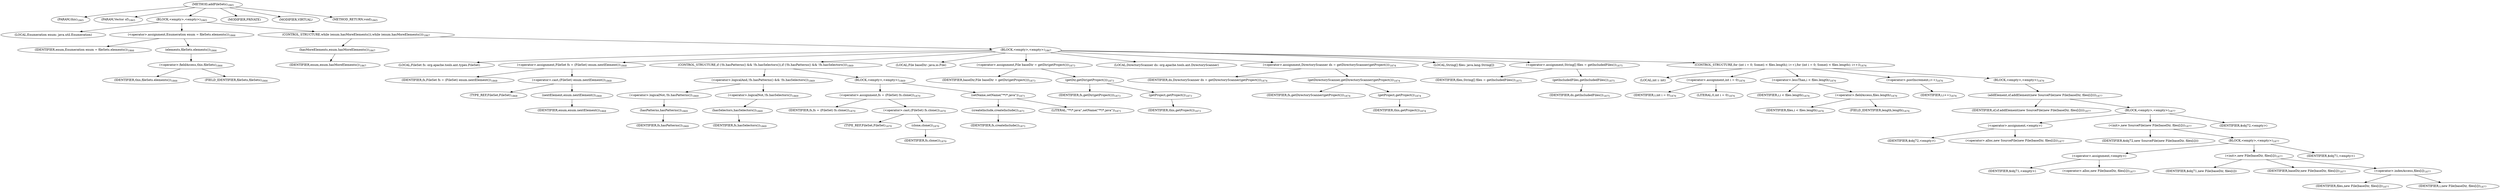 digraph "addFileSets" {  
"4016" [label = <(METHOD,addFileSets)<SUB>1865</SUB>> ]
"332" [label = <(PARAM,this)<SUB>1865</SUB>> ]
"4017" [label = <(PARAM,Vector sf)<SUB>1865</SUB>> ]
"4018" [label = <(BLOCK,&lt;empty&gt;,&lt;empty&gt;)<SUB>1865</SUB>> ]
"4019" [label = <(LOCAL,Enumeration enum: java.util.Enumeration)> ]
"4020" [label = <(&lt;operator&gt;.assignment,Enumeration enum = fileSets.elements())<SUB>1866</SUB>> ]
"4021" [label = <(IDENTIFIER,enum,Enumeration enum = fileSets.elements())<SUB>1866</SUB>> ]
"4022" [label = <(elements,fileSets.elements())<SUB>1866</SUB>> ]
"4023" [label = <(&lt;operator&gt;.fieldAccess,this.fileSets)<SUB>1866</SUB>> ]
"4024" [label = <(IDENTIFIER,this,fileSets.elements())<SUB>1866</SUB>> ]
"4025" [label = <(FIELD_IDENTIFIER,fileSets,fileSets)<SUB>1866</SUB>> ]
"4026" [label = <(CONTROL_STRUCTURE,while (enum.hasMoreElements()),while (enum.hasMoreElements()))<SUB>1867</SUB>> ]
"4027" [label = <(hasMoreElements,enum.hasMoreElements())<SUB>1867</SUB>> ]
"4028" [label = <(IDENTIFIER,enum,enum.hasMoreElements())<SUB>1867</SUB>> ]
"4029" [label = <(BLOCK,&lt;empty&gt;,&lt;empty&gt;)<SUB>1867</SUB>> ]
"4030" [label = <(LOCAL,FileSet fs: org.apache.tools.ant.types.FileSet)> ]
"4031" [label = <(&lt;operator&gt;.assignment,FileSet fs = (FileSet) enum.nextElement())<SUB>1868</SUB>> ]
"4032" [label = <(IDENTIFIER,fs,FileSet fs = (FileSet) enum.nextElement())<SUB>1868</SUB>> ]
"4033" [label = <(&lt;operator&gt;.cast,(FileSet) enum.nextElement())<SUB>1868</SUB>> ]
"4034" [label = <(TYPE_REF,FileSet,FileSet)<SUB>1868</SUB>> ]
"4035" [label = <(nextElement,enum.nextElement())<SUB>1868</SUB>> ]
"4036" [label = <(IDENTIFIER,enum,enum.nextElement())<SUB>1868</SUB>> ]
"4037" [label = <(CONTROL_STRUCTURE,if (!fs.hasPatterns() &amp;&amp; !fs.hasSelectors()),if (!fs.hasPatterns() &amp;&amp; !fs.hasSelectors()))<SUB>1869</SUB>> ]
"4038" [label = <(&lt;operator&gt;.logicalAnd,!fs.hasPatterns() &amp;&amp; !fs.hasSelectors())<SUB>1869</SUB>> ]
"4039" [label = <(&lt;operator&gt;.logicalNot,!fs.hasPatterns())<SUB>1869</SUB>> ]
"4040" [label = <(hasPatterns,hasPatterns())<SUB>1869</SUB>> ]
"4041" [label = <(IDENTIFIER,fs,hasPatterns())<SUB>1869</SUB>> ]
"4042" [label = <(&lt;operator&gt;.logicalNot,!fs.hasSelectors())<SUB>1869</SUB>> ]
"4043" [label = <(hasSelectors,hasSelectors())<SUB>1869</SUB>> ]
"4044" [label = <(IDENTIFIER,fs,hasSelectors())<SUB>1869</SUB>> ]
"4045" [label = <(BLOCK,&lt;empty&gt;,&lt;empty&gt;)<SUB>1869</SUB>> ]
"4046" [label = <(&lt;operator&gt;.assignment,fs = (FileSet) fs.clone())<SUB>1870</SUB>> ]
"4047" [label = <(IDENTIFIER,fs,fs = (FileSet) fs.clone())<SUB>1870</SUB>> ]
"4048" [label = <(&lt;operator&gt;.cast,(FileSet) fs.clone())<SUB>1870</SUB>> ]
"4049" [label = <(TYPE_REF,FileSet,FileSet)<SUB>1870</SUB>> ]
"4050" [label = <(clone,clone())<SUB>1870</SUB>> ]
"4051" [label = <(IDENTIFIER,fs,clone())<SUB>1870</SUB>> ]
"4052" [label = <(setName,setName(&quot;**/*.java&quot;))<SUB>1871</SUB>> ]
"4053" [label = <(createInclude,createInclude())<SUB>1871</SUB>> ]
"4054" [label = <(IDENTIFIER,fs,createInclude())<SUB>1871</SUB>> ]
"4055" [label = <(LITERAL,&quot;**/*.java&quot;,setName(&quot;**/*.java&quot;))<SUB>1871</SUB>> ]
"4056" [label = <(LOCAL,File baseDir: java.io.File)> ]
"4057" [label = <(&lt;operator&gt;.assignment,File baseDir = getDir(getProject()))<SUB>1873</SUB>> ]
"4058" [label = <(IDENTIFIER,baseDir,File baseDir = getDir(getProject()))<SUB>1873</SUB>> ]
"4059" [label = <(getDir,getDir(getProject()))<SUB>1873</SUB>> ]
"4060" [label = <(IDENTIFIER,fs,getDir(getProject()))<SUB>1873</SUB>> ]
"4061" [label = <(getProject,getProject())<SUB>1873</SUB>> ]
"331" [label = <(IDENTIFIER,this,getProject())<SUB>1873</SUB>> ]
"4062" [label = <(LOCAL,DirectoryScanner ds: org.apache.tools.ant.DirectoryScanner)> ]
"4063" [label = <(&lt;operator&gt;.assignment,DirectoryScanner ds = getDirectoryScanner(getProject()))<SUB>1874</SUB>> ]
"4064" [label = <(IDENTIFIER,ds,DirectoryScanner ds = getDirectoryScanner(getProject()))<SUB>1874</SUB>> ]
"4065" [label = <(getDirectoryScanner,getDirectoryScanner(getProject()))<SUB>1874</SUB>> ]
"4066" [label = <(IDENTIFIER,fs,getDirectoryScanner(getProject()))<SUB>1874</SUB>> ]
"4067" [label = <(getProject,getProject())<SUB>1874</SUB>> ]
"333" [label = <(IDENTIFIER,this,getProject())<SUB>1874</SUB>> ]
"4068" [label = <(LOCAL,String[] files: java.lang.String[])> ]
"4069" [label = <(&lt;operator&gt;.assignment,String[] files = getIncludedFiles())<SUB>1875</SUB>> ]
"4070" [label = <(IDENTIFIER,files,String[] files = getIncludedFiles())<SUB>1875</SUB>> ]
"4071" [label = <(getIncludedFiles,getIncludedFiles())<SUB>1875</SUB>> ]
"4072" [label = <(IDENTIFIER,ds,getIncludedFiles())<SUB>1875</SUB>> ]
"4073" [label = <(CONTROL_STRUCTURE,for (int i = 0; Some(i &lt; files.length); i++),for (int i = 0; Some(i &lt; files.length); i++))<SUB>1876</SUB>> ]
"4074" [label = <(LOCAL,int i: int)> ]
"4075" [label = <(&lt;operator&gt;.assignment,int i = 0)<SUB>1876</SUB>> ]
"4076" [label = <(IDENTIFIER,i,int i = 0)<SUB>1876</SUB>> ]
"4077" [label = <(LITERAL,0,int i = 0)<SUB>1876</SUB>> ]
"4078" [label = <(&lt;operator&gt;.lessThan,i &lt; files.length)<SUB>1876</SUB>> ]
"4079" [label = <(IDENTIFIER,i,i &lt; files.length)<SUB>1876</SUB>> ]
"4080" [label = <(&lt;operator&gt;.fieldAccess,files.length)<SUB>1876</SUB>> ]
"4081" [label = <(IDENTIFIER,files,i &lt; files.length)<SUB>1876</SUB>> ]
"4082" [label = <(FIELD_IDENTIFIER,length,length)<SUB>1876</SUB>> ]
"4083" [label = <(&lt;operator&gt;.postIncrement,i++)<SUB>1876</SUB>> ]
"4084" [label = <(IDENTIFIER,i,i++)<SUB>1876</SUB>> ]
"4085" [label = <(BLOCK,&lt;empty&gt;,&lt;empty&gt;)<SUB>1876</SUB>> ]
"4086" [label = <(addElement,sf.addElement(new SourceFile(new File(baseDir, files[i]))))<SUB>1877</SUB>> ]
"4087" [label = <(IDENTIFIER,sf,sf.addElement(new SourceFile(new File(baseDir, files[i]))))<SUB>1877</SUB>> ]
"4088" [label = <(BLOCK,&lt;empty&gt;,&lt;empty&gt;)<SUB>1877</SUB>> ]
"4089" [label = <(&lt;operator&gt;.assignment,&lt;empty&gt;)> ]
"4090" [label = <(IDENTIFIER,$obj72,&lt;empty&gt;)> ]
"4091" [label = <(&lt;operator&gt;.alloc,new SourceFile(new File(baseDir, files[i])))<SUB>1877</SUB>> ]
"4092" [label = <(&lt;init&gt;,new SourceFile(new File(baseDir, files[i])))<SUB>1877</SUB>> ]
"4093" [label = <(IDENTIFIER,$obj72,new SourceFile(new File(baseDir, files[i])))> ]
"4094" [label = <(BLOCK,&lt;empty&gt;,&lt;empty&gt;)<SUB>1877</SUB>> ]
"4095" [label = <(&lt;operator&gt;.assignment,&lt;empty&gt;)> ]
"4096" [label = <(IDENTIFIER,$obj71,&lt;empty&gt;)> ]
"4097" [label = <(&lt;operator&gt;.alloc,new File(baseDir, files[i]))<SUB>1877</SUB>> ]
"4098" [label = <(&lt;init&gt;,new File(baseDir, files[i]))<SUB>1877</SUB>> ]
"4099" [label = <(IDENTIFIER,$obj71,new File(baseDir, files[i]))> ]
"4100" [label = <(IDENTIFIER,baseDir,new File(baseDir, files[i]))<SUB>1877</SUB>> ]
"4101" [label = <(&lt;operator&gt;.indexAccess,files[i])<SUB>1877</SUB>> ]
"4102" [label = <(IDENTIFIER,files,new File(baseDir, files[i]))<SUB>1877</SUB>> ]
"4103" [label = <(IDENTIFIER,i,new File(baseDir, files[i]))<SUB>1877</SUB>> ]
"4104" [label = <(IDENTIFIER,$obj71,&lt;empty&gt;)> ]
"4105" [label = <(IDENTIFIER,$obj72,&lt;empty&gt;)> ]
"4106" [label = <(MODIFIER,PRIVATE)> ]
"4107" [label = <(MODIFIER,VIRTUAL)> ]
"4108" [label = <(METHOD_RETURN,void)<SUB>1865</SUB>> ]
  "4016" -> "332" 
  "4016" -> "4017" 
  "4016" -> "4018" 
  "4016" -> "4106" 
  "4016" -> "4107" 
  "4016" -> "4108" 
  "4018" -> "4019" 
  "4018" -> "4020" 
  "4018" -> "4026" 
  "4020" -> "4021" 
  "4020" -> "4022" 
  "4022" -> "4023" 
  "4023" -> "4024" 
  "4023" -> "4025" 
  "4026" -> "4027" 
  "4026" -> "4029" 
  "4027" -> "4028" 
  "4029" -> "4030" 
  "4029" -> "4031" 
  "4029" -> "4037" 
  "4029" -> "4056" 
  "4029" -> "4057" 
  "4029" -> "4062" 
  "4029" -> "4063" 
  "4029" -> "4068" 
  "4029" -> "4069" 
  "4029" -> "4073" 
  "4031" -> "4032" 
  "4031" -> "4033" 
  "4033" -> "4034" 
  "4033" -> "4035" 
  "4035" -> "4036" 
  "4037" -> "4038" 
  "4037" -> "4045" 
  "4038" -> "4039" 
  "4038" -> "4042" 
  "4039" -> "4040" 
  "4040" -> "4041" 
  "4042" -> "4043" 
  "4043" -> "4044" 
  "4045" -> "4046" 
  "4045" -> "4052" 
  "4046" -> "4047" 
  "4046" -> "4048" 
  "4048" -> "4049" 
  "4048" -> "4050" 
  "4050" -> "4051" 
  "4052" -> "4053" 
  "4052" -> "4055" 
  "4053" -> "4054" 
  "4057" -> "4058" 
  "4057" -> "4059" 
  "4059" -> "4060" 
  "4059" -> "4061" 
  "4061" -> "331" 
  "4063" -> "4064" 
  "4063" -> "4065" 
  "4065" -> "4066" 
  "4065" -> "4067" 
  "4067" -> "333" 
  "4069" -> "4070" 
  "4069" -> "4071" 
  "4071" -> "4072" 
  "4073" -> "4074" 
  "4073" -> "4075" 
  "4073" -> "4078" 
  "4073" -> "4083" 
  "4073" -> "4085" 
  "4075" -> "4076" 
  "4075" -> "4077" 
  "4078" -> "4079" 
  "4078" -> "4080" 
  "4080" -> "4081" 
  "4080" -> "4082" 
  "4083" -> "4084" 
  "4085" -> "4086" 
  "4086" -> "4087" 
  "4086" -> "4088" 
  "4088" -> "4089" 
  "4088" -> "4092" 
  "4088" -> "4105" 
  "4089" -> "4090" 
  "4089" -> "4091" 
  "4092" -> "4093" 
  "4092" -> "4094" 
  "4094" -> "4095" 
  "4094" -> "4098" 
  "4094" -> "4104" 
  "4095" -> "4096" 
  "4095" -> "4097" 
  "4098" -> "4099" 
  "4098" -> "4100" 
  "4098" -> "4101" 
  "4101" -> "4102" 
  "4101" -> "4103" 
}
